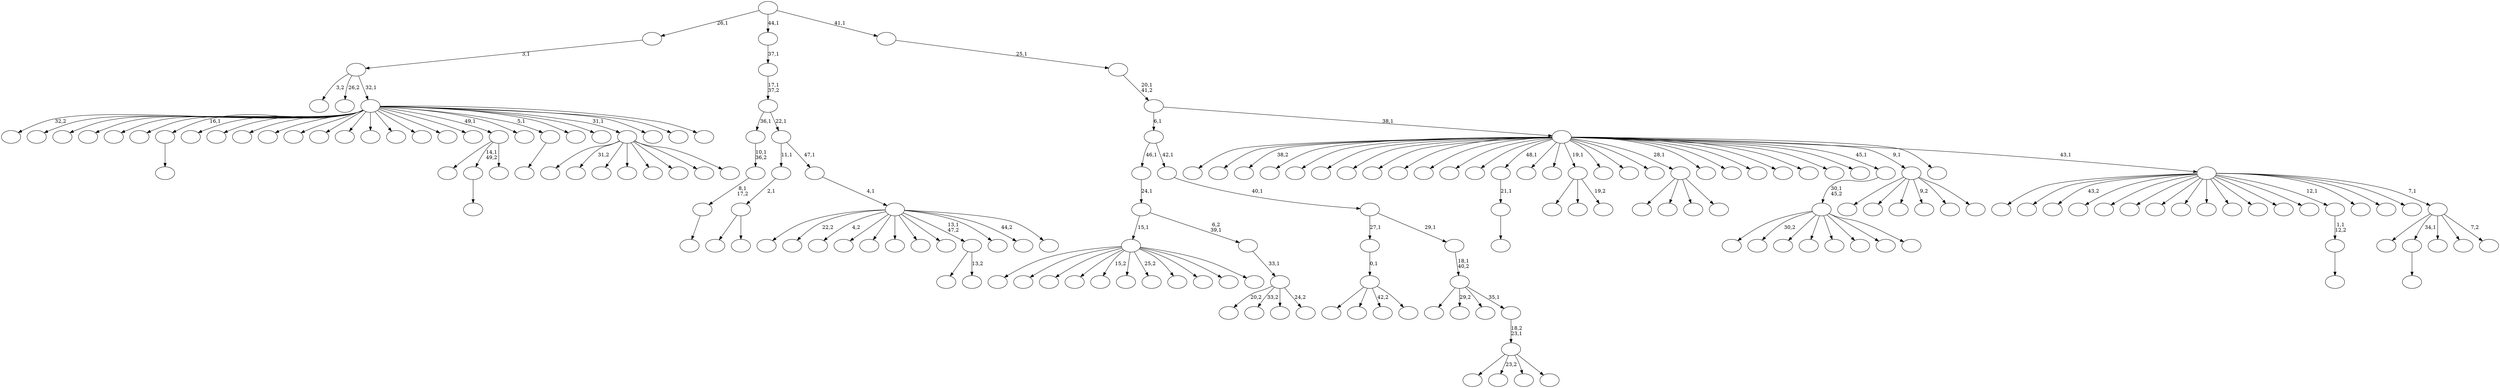 digraph T {
	200 [label=""]
	199 [label=""]
	198 [label=""]
	197 [label=""]
	196 [label=""]
	195 [label=""]
	194 [label=""]
	193 [label=""]
	192 [label=""]
	191 [label=""]
	190 [label=""]
	189 [label=""]
	188 [label=""]
	187 [label=""]
	186 [label=""]
	185 [label=""]
	184 [label=""]
	183 [label=""]
	182 [label=""]
	181 [label=""]
	180 [label=""]
	179 [label=""]
	178 [label=""]
	177 [label=""]
	176 [label=""]
	175 [label=""]
	174 [label=""]
	173 [label=""]
	172 [label=""]
	171 [label=""]
	170 [label=""]
	169 [label=""]
	168 [label=""]
	167 [label=""]
	166 [label=""]
	165 [label=""]
	164 [label=""]
	163 [label=""]
	162 [label=""]
	161 [label=""]
	160 [label=""]
	159 [label=""]
	158 [label=""]
	157 [label=""]
	156 [label=""]
	155 [label=""]
	154 [label=""]
	153 [label=""]
	152 [label=""]
	151 [label=""]
	150 [label=""]
	149 [label=""]
	148 [label=""]
	147 [label=""]
	146 [label=""]
	145 [label=""]
	144 [label=""]
	143 [label=""]
	142 [label=""]
	141 [label=""]
	140 [label=""]
	139 [label=""]
	138 [label=""]
	137 [label=""]
	136 [label=""]
	135 [label=""]
	134 [label=""]
	133 [label=""]
	132 [label=""]
	131 [label=""]
	130 [label=""]
	129 [label=""]
	128 [label=""]
	127 [label=""]
	126 [label=""]
	125 [label=""]
	124 [label=""]
	123 [label=""]
	122 [label=""]
	121 [label=""]
	120 [label=""]
	119 [label=""]
	118 [label=""]
	117 [label=""]
	116 [label=""]
	115 [label=""]
	114 [label=""]
	113 [label=""]
	112 [label=""]
	111 [label=""]
	110 [label=""]
	109 [label=""]
	108 [label=""]
	107 [label=""]
	106 [label=""]
	105 [label=""]
	104 [label=""]
	103 [label=""]
	102 [label=""]
	101 [label=""]
	100 [label=""]
	99 [label=""]
	98 [label=""]
	97 [label=""]
	96 [label=""]
	95 [label=""]
	94 [label=""]
	93 [label=""]
	92 [label=""]
	91 [label=""]
	90 [label=""]
	89 [label=""]
	88 [label=""]
	87 [label=""]
	86 [label=""]
	85 [label=""]
	84 [label=""]
	83 [label=""]
	82 [label=""]
	81 [label=""]
	80 [label=""]
	79 [label=""]
	78 [label=""]
	77 [label=""]
	76 [label=""]
	75 [label=""]
	74 [label=""]
	73 [label=""]
	72 [label=""]
	71 [label=""]
	70 [label=""]
	69 [label=""]
	68 [label=""]
	67 [label=""]
	66 [label=""]
	65 [label=""]
	64 [label=""]
	63 [label=""]
	62 [label=""]
	61 [label=""]
	60 [label=""]
	59 [label=""]
	58 [label=""]
	57 [label=""]
	56 [label=""]
	55 [label=""]
	54 [label=""]
	53 [label=""]
	52 [label=""]
	51 [label=""]
	50 [label=""]
	49 [label=""]
	48 [label=""]
	47 [label=""]
	46 [label=""]
	45 [label=""]
	44 [label=""]
	43 [label=""]
	42 [label=""]
	41 [label=""]
	40 [label=""]
	39 [label=""]
	38 [label=""]
	37 [label=""]
	36 [label=""]
	35 [label=""]
	34 [label=""]
	33 [label=""]
	32 [label=""]
	31 [label=""]
	30 [label=""]
	29 [label=""]
	28 [label=""]
	27 [label=""]
	26 [label=""]
	25 [label=""]
	24 [label=""]
	23 [label=""]
	22 [label=""]
	21 [label=""]
	20 [label=""]
	19 [label=""]
	18 [label=""]
	17 [label=""]
	16 [label=""]
	15 [label=""]
	14 [label=""]
	13 [label=""]
	12 [label=""]
	11 [label=""]
	10 [label=""]
	9 [label=""]
	8 [label=""]
	7 [label=""]
	6 [label=""]
	5 [label=""]
	4 [label=""]
	3 [label=""]
	2 [label=""]
	1 [label=""]
	0 [label=""]
	186 -> 187 [label=""]
	156 -> 157 [label=""]
	122 -> 123 [label=""]
	121 -> 122 [label="21,1"]
	107 -> 108 [label=""]
	106 -> 107 [label="1,1\n12,2"]
	97 -> 98 [label=""]
	93 -> 164 [label=""]
	93 -> 147 [label=""]
	93 -> 94 [label="19,2"]
	83 -> 179 [label=""]
	83 -> 146 [label=""]
	83 -> 131 [label=""]
	83 -> 84 [label=""]
	67 -> 116 [label=""]
	67 -> 97 [label="14,1\n49,2"]
	67 -> 68 [label=""]
	65 -> 109 [label=""]
	65 -> 66 [label=""]
	64 -> 65 [label="2,1"]
	60 -> 176 [label=""]
	60 -> 160 [label="30,2"]
	60 -> 151 [label=""]
	60 -> 144 [label=""]
	60 -> 134 [label=""]
	60 -> 111 [label=""]
	60 -> 70 [label=""]
	60 -> 61 [label=""]
	59 -> 60 [label="30,1\n45,2"]
	57 -> 197 [label=""]
	57 -> 196 [label=""]
	57 -> 183 [label=""]
	57 -> 178 [label=""]
	57 -> 172 [label="15,2"]
	57 -> 166 [label=""]
	57 -> 139 [label="25,2"]
	57 -> 119 [label=""]
	57 -> 113 [label=""]
	57 -> 78 [label=""]
	57 -> 58 [label=""]
	54 -> 55 [label=""]
	51 -> 188 [label=""]
	51 -> 159 [label=""]
	51 -> 100 [label="42,2"]
	51 -> 52 [label=""]
	50 -> 51 [label="0,1"]
	48 -> 163 [label="20,2"]
	48 -> 148 [label="33,2"]
	48 -> 136 [label=""]
	48 -> 49 [label="24,2"]
	47 -> 48 [label="33,1"]
	46 -> 57 [label="15,1"]
	46 -> 47 [label="6,2\n39,1"]
	45 -> 46 [label="24,1"]
	41 -> 85 [label=""]
	41 -> 42 [label="13,2"]
	38 -> 170 [label=""]
	38 -> 162 [label=""]
	38 -> 141 [label=""]
	38 -> 103 [label="9,2"]
	38 -> 82 [label=""]
	38 -> 39 [label=""]
	36 -> 37 [label=""]
	35 -> 36 [label="8,1\n17,2"]
	34 -> 35 [label="10,1\n36,2"]
	31 -> 128 [label=""]
	31 -> 89 [label="23,2"]
	31 -> 87 [label=""]
	31 -> 32 [label=""]
	30 -> 31 [label="18,2\n23,1"]
	29 -> 161 [label=""]
	29 -> 124 [label="29,2"]
	29 -> 79 [label=""]
	29 -> 30 [label="35,1"]
	28 -> 29 [label="18,1\n40,2"]
	27 -> 50 [label="27,1"]
	27 -> 28 [label="29,1"]
	26 -> 27 [label="40,1"]
	25 -> 45 [label="46,1"]
	25 -> 26 [label="42,1"]
	21 -> 190 [label=""]
	21 -> 185 [label="31,2"]
	21 -> 169 [label=""]
	21 -> 149 [label=""]
	21 -> 125 [label=""]
	21 -> 120 [label=""]
	21 -> 43 [label=""]
	21 -> 22 [label=""]
	17 -> 195 [label="32,2"]
	17 -> 192 [label=""]
	17 -> 189 [label=""]
	17 -> 174 [label=""]
	17 -> 173 [label=""]
	17 -> 165 [label=""]
	17 -> 156 [label="16,1"]
	17 -> 145 [label=""]
	17 -> 138 [label=""]
	17 -> 135 [label=""]
	17 -> 127 [label=""]
	17 -> 114 [label=""]
	17 -> 110 [label=""]
	17 -> 105 [label=""]
	17 -> 104 [label=""]
	17 -> 101 [label=""]
	17 -> 96 [label=""]
	17 -> 95 [label=""]
	17 -> 74 [label=""]
	17 -> 67 [label="49,1"]
	17 -> 56 [label=""]
	17 -> 54 [label="5,1"]
	17 -> 53 [label=""]
	17 -> 23 [label=""]
	17 -> 21 [label="31,1"]
	17 -> 20 [label=""]
	17 -> 19 [label=""]
	17 -> 18 [label=""]
	16 -> 129 [label="3,2"]
	16 -> 102 [label="26,2"]
	16 -> 17 [label="32,1"]
	15 -> 16 [label="3,1"]
	13 -> 200 [label=""]
	13 -> 182 [label="22,2"]
	13 -> 142 [label="4,2"]
	13 -> 130 [label=""]
	13 -> 112 [label=""]
	13 -> 81 [label=""]
	13 -> 63 [label=""]
	13 -> 44 [label=""]
	13 -> 41 [label="13,1\n47,2"]
	13 -> 40 [label=""]
	13 -> 33 [label="44,2"]
	13 -> 14 [label=""]
	12 -> 13 [label="4,1"]
	11 -> 64 [label="11,1"]
	11 -> 12 [label="47,1"]
	10 -> 34 [label="36,1"]
	10 -> 11 [label="22,1"]
	9 -> 10 [label="17,1\n37,2"]
	8 -> 9 [label="37,1"]
	6 -> 193 [label=""]
	6 -> 186 [label="34,1"]
	6 -> 171 [label=""]
	6 -> 88 [label=""]
	6 -> 7 [label="7,2"]
	5 -> 198 [label=""]
	5 -> 194 [label=""]
	5 -> 181 [label="43,2"]
	5 -> 177 [label=""]
	5 -> 175 [label=""]
	5 -> 168 [label=""]
	5 -> 158 [label=""]
	5 -> 150 [label=""]
	5 -> 140 [label=""]
	5 -> 133 [label=""]
	5 -> 126 [label=""]
	5 -> 117 [label=""]
	5 -> 115 [label=""]
	5 -> 106 [label="12,1"]
	5 -> 86 [label=""]
	5 -> 76 [label=""]
	5 -> 75 [label=""]
	5 -> 6 [label="7,1"]
	4 -> 199 [label=""]
	4 -> 191 [label=""]
	4 -> 184 [label="38,2"]
	4 -> 180 [label=""]
	4 -> 167 [label=""]
	4 -> 155 [label=""]
	4 -> 154 [label=""]
	4 -> 153 [label=""]
	4 -> 152 [label=""]
	4 -> 143 [label=""]
	4 -> 137 [label=""]
	4 -> 132 [label=""]
	4 -> 121 [label="48,1"]
	4 -> 118 [label=""]
	4 -> 99 [label=""]
	4 -> 93 [label="19,1"]
	4 -> 92 [label=""]
	4 -> 91 [label=""]
	4 -> 90 [label=""]
	4 -> 83 [label="28,1"]
	4 -> 80 [label=""]
	4 -> 77 [label=""]
	4 -> 73 [label=""]
	4 -> 72 [label=""]
	4 -> 71 [label=""]
	4 -> 69 [label=""]
	4 -> 62 [label=""]
	4 -> 59 [label="45,1"]
	4 -> 38 [label="9,1"]
	4 -> 24 [label=""]
	4 -> 5 [label="43,1"]
	3 -> 25 [label="6,1"]
	3 -> 4 [label="38,1"]
	2 -> 3 [label="20,1\n41,2"]
	1 -> 2 [label="25,1"]
	0 -> 15 [label="26,1"]
	0 -> 8 [label="44,1"]
	0 -> 1 [label="41,1"]
}
